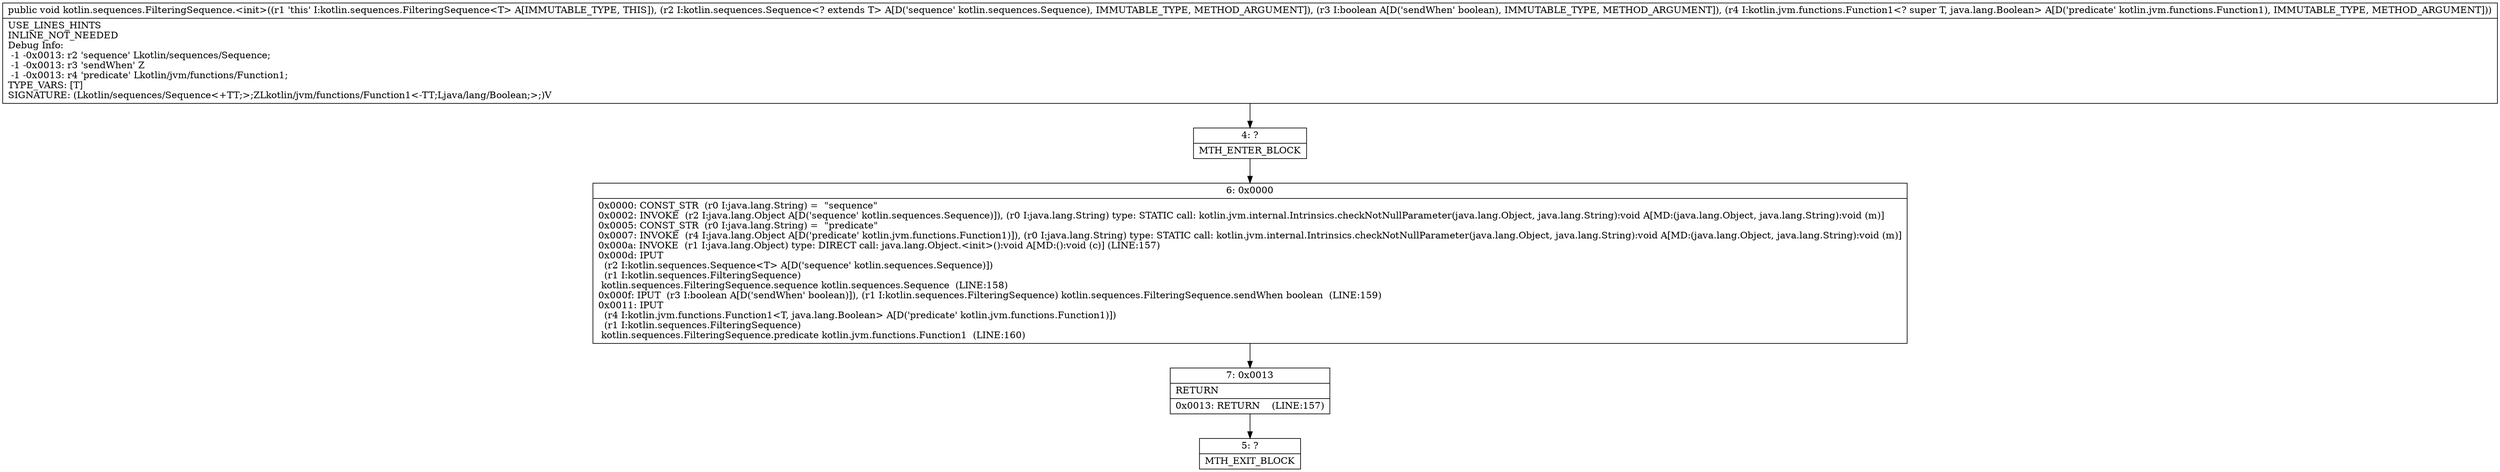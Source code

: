 digraph "CFG forkotlin.sequences.FilteringSequence.\<init\>(Lkotlin\/sequences\/Sequence;ZLkotlin\/jvm\/functions\/Function1;)V" {
Node_4 [shape=record,label="{4\:\ ?|MTH_ENTER_BLOCK\l}"];
Node_6 [shape=record,label="{6\:\ 0x0000|0x0000: CONST_STR  (r0 I:java.lang.String) =  \"sequence\" \l0x0002: INVOKE  (r2 I:java.lang.Object A[D('sequence' kotlin.sequences.Sequence)]), (r0 I:java.lang.String) type: STATIC call: kotlin.jvm.internal.Intrinsics.checkNotNullParameter(java.lang.Object, java.lang.String):void A[MD:(java.lang.Object, java.lang.String):void (m)]\l0x0005: CONST_STR  (r0 I:java.lang.String) =  \"predicate\" \l0x0007: INVOKE  (r4 I:java.lang.Object A[D('predicate' kotlin.jvm.functions.Function1)]), (r0 I:java.lang.String) type: STATIC call: kotlin.jvm.internal.Intrinsics.checkNotNullParameter(java.lang.Object, java.lang.String):void A[MD:(java.lang.Object, java.lang.String):void (m)]\l0x000a: INVOKE  (r1 I:java.lang.Object) type: DIRECT call: java.lang.Object.\<init\>():void A[MD:():void (c)] (LINE:157)\l0x000d: IPUT  \l  (r2 I:kotlin.sequences.Sequence\<T\> A[D('sequence' kotlin.sequences.Sequence)])\l  (r1 I:kotlin.sequences.FilteringSequence)\l kotlin.sequences.FilteringSequence.sequence kotlin.sequences.Sequence  (LINE:158)\l0x000f: IPUT  (r3 I:boolean A[D('sendWhen' boolean)]), (r1 I:kotlin.sequences.FilteringSequence) kotlin.sequences.FilteringSequence.sendWhen boolean  (LINE:159)\l0x0011: IPUT  \l  (r4 I:kotlin.jvm.functions.Function1\<T, java.lang.Boolean\> A[D('predicate' kotlin.jvm.functions.Function1)])\l  (r1 I:kotlin.sequences.FilteringSequence)\l kotlin.sequences.FilteringSequence.predicate kotlin.jvm.functions.Function1  (LINE:160)\l}"];
Node_7 [shape=record,label="{7\:\ 0x0013|RETURN\l|0x0013: RETURN    (LINE:157)\l}"];
Node_5 [shape=record,label="{5\:\ ?|MTH_EXIT_BLOCK\l}"];
MethodNode[shape=record,label="{public void kotlin.sequences.FilteringSequence.\<init\>((r1 'this' I:kotlin.sequences.FilteringSequence\<T\> A[IMMUTABLE_TYPE, THIS]), (r2 I:kotlin.sequences.Sequence\<? extends T\> A[D('sequence' kotlin.sequences.Sequence), IMMUTABLE_TYPE, METHOD_ARGUMENT]), (r3 I:boolean A[D('sendWhen' boolean), IMMUTABLE_TYPE, METHOD_ARGUMENT]), (r4 I:kotlin.jvm.functions.Function1\<? super T, java.lang.Boolean\> A[D('predicate' kotlin.jvm.functions.Function1), IMMUTABLE_TYPE, METHOD_ARGUMENT]))  | USE_LINES_HINTS\lINLINE_NOT_NEEDED\lDebug Info:\l  \-1 \-0x0013: r2 'sequence' Lkotlin\/sequences\/Sequence;\l  \-1 \-0x0013: r3 'sendWhen' Z\l  \-1 \-0x0013: r4 'predicate' Lkotlin\/jvm\/functions\/Function1;\lTYPE_VARS: [T]\lSIGNATURE: (Lkotlin\/sequences\/Sequence\<+TT;\>;ZLkotlin\/jvm\/functions\/Function1\<\-TT;Ljava\/lang\/Boolean;\>;)V\l}"];
MethodNode -> Node_4;Node_4 -> Node_6;
Node_6 -> Node_7;
Node_7 -> Node_5;
}

